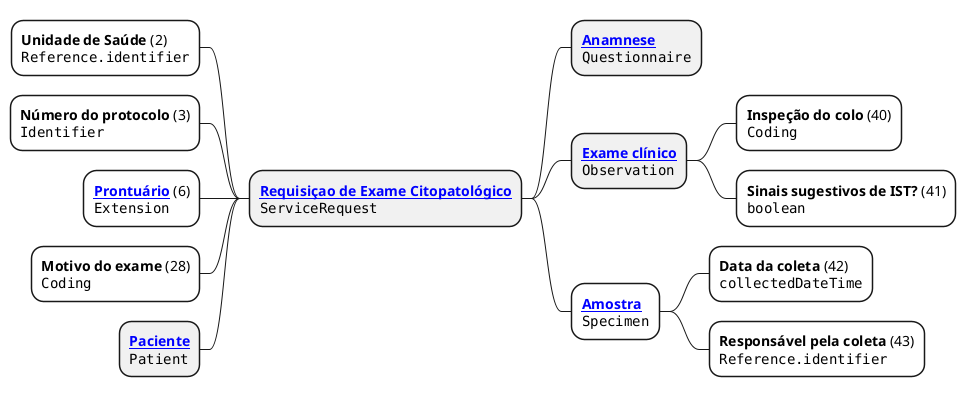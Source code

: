 @startmindmap requisicao

+ **[[StructureDefinition-requisicao-exame-citopatologico.html Requisiçao de Exame Citopatológico]]**\n""ServiceRequest""
--[#White] **Unidade de Saúde** (2)\n""Reference.identifier""
--[#White] **Número do protocolo** (3)\n""Identifier""
--[#White] **[[StructureDefinition-identificador-prontuario.html Prontuário]]** (6)\n""Extension""
--[#White] **Motivo do exame** (28)\n""Coding""
-- **[[StructureDefinition-paciente.html Paciente]]**\n""Patient""
++ **[[Questionnaire-anamnese-exame-citopatologico.html Anamnese]]**\n""Questionnaire""
++ **[[StructureDefinition-exame-clinico.html Exame clínico]]**\n""Observation""
+++[#White] **Inspeção do colo** (40)\n""Coding""
+++[#White] **Sinais sugestivos de IST?** (41)\n""boolean""
++[#White] **[[StructureDefinition-amostra-requisicao.html Amostra]]**\n""Specimen""
+++[#White] **Data da coleta** (42)\n""collectedDateTime""
+++[#White] **Responsável pela coleta** (43)\n""Reference.identifier""

@enduml